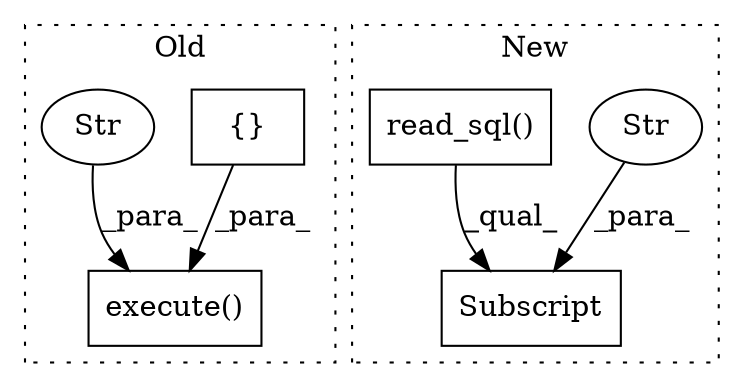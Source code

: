 digraph G {
subgraph cluster0 {
1 [label="execute()" a="75" s="1633,1712" l="11,1" shape="box"];
5 [label="{}" a="59" s="1588,1600" l="1,0" shape="box"];
6 [label="Str" a="66" s="1644" l="52" shape="ellipse"];
label = "Old";
style="dotted";
}
subgraph cluster1 {
2 [label="Subscript" a="63" s="1948,0" l="47,0" shape="box"];
3 [label="Str" a="66" s="1988" l="6" shape="ellipse"];
4 [label="read_sql()" a="75" s="1948,1978" l="12,1" shape="box"];
label = "New";
style="dotted";
}
3 -> 2 [label="_para_"];
4 -> 2 [label="_qual_"];
5 -> 1 [label="_para_"];
6 -> 1 [label="_para_"];
}